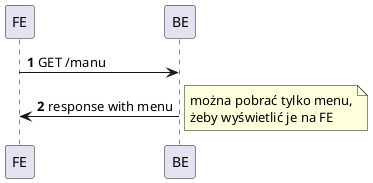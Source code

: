 @startuml
autonumber
FE -> BE: GET /manu
BE -> FE: response with menu
note right
  można pobrać tylko menu,
  żeby wyświetlić je na FE
end note
@enduml
